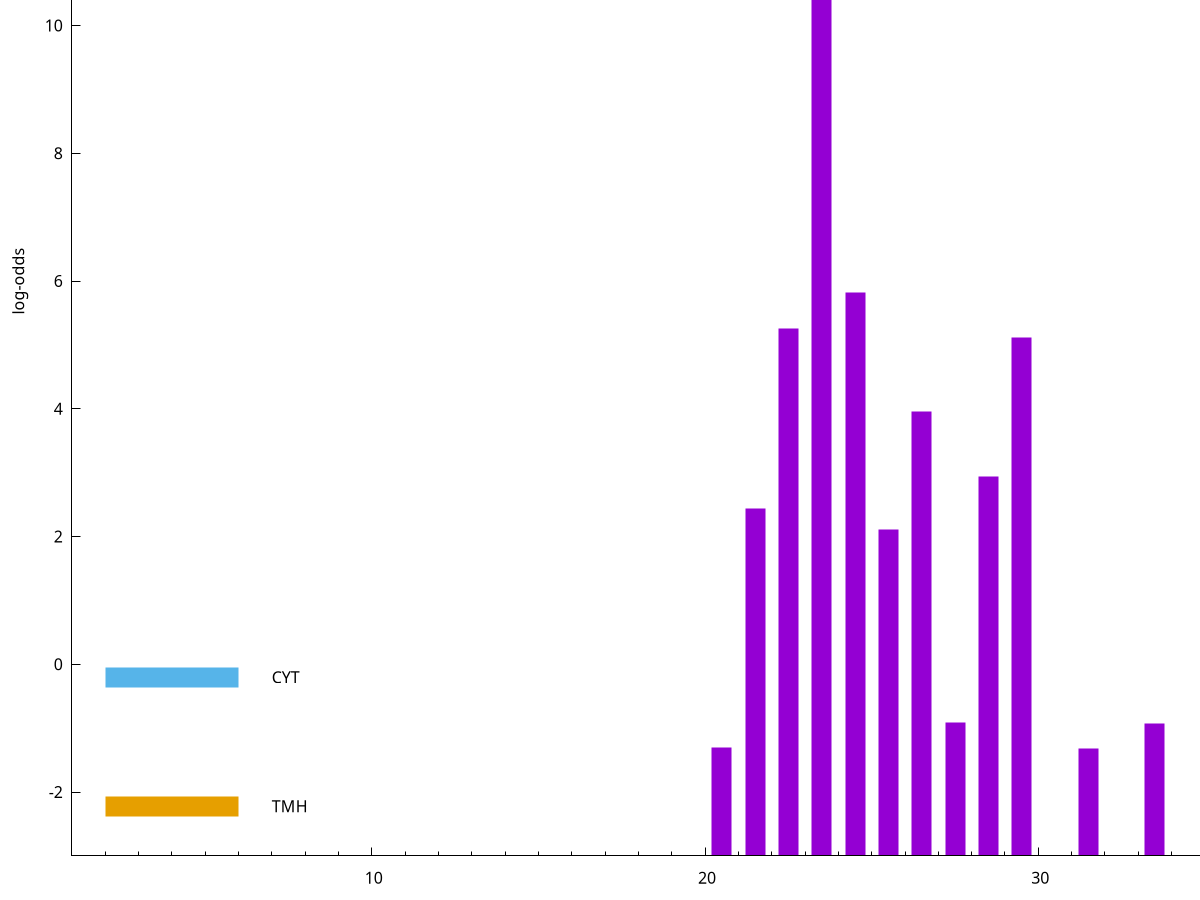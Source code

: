 set title "LipoP predictions for SRR4017929.gff"
set size 2., 1.4
set xrange [1:70] 
set mxtics 10
set yrange [-3:15]
set y2range [0:18]
set ylabel "log-odds"
set term postscript eps color solid "Helvetica" 30
set output "SRR4017929.gff10.eps"
set arrow from 2,12.9375 to 6,12.9375 nohead lt 1 lw 20
set label "SpI" at 7,12.9375
set arrow from 2,-0.200913 to 6,-0.200913 nohead lt 3 lw 20
set label "CYT" at 7,-0.200913
set arrow from 2,-2.22158 to 6,-2.22158 nohead lt 4 lw 20
set label "TMH" at 7,-2.22158
set arrow from 2,12.9375 to 6,12.9375 nohead lt 1 lw 20
set label "SpI" at 7,12.9375
# NOTE: The scores below are the log-odds scores with the threshold
# NOTE: subtracted (a hack to make gnuplot make the histogram all
# NOTE: look nice).
plot "-" axes x1y2 title "" with impulses lt 1 lw 20
23.500000 15.906900
24.500000 8.818630
22.500000 8.260980
29.500000 8.116430
26.500000 6.956110
28.500000 5.943220
21.500000 5.440900
25.500000 5.113670
27.500000 2.092130
33.500000 2.077637
20.500000 1.691640
31.500000 1.682020
e
exit
